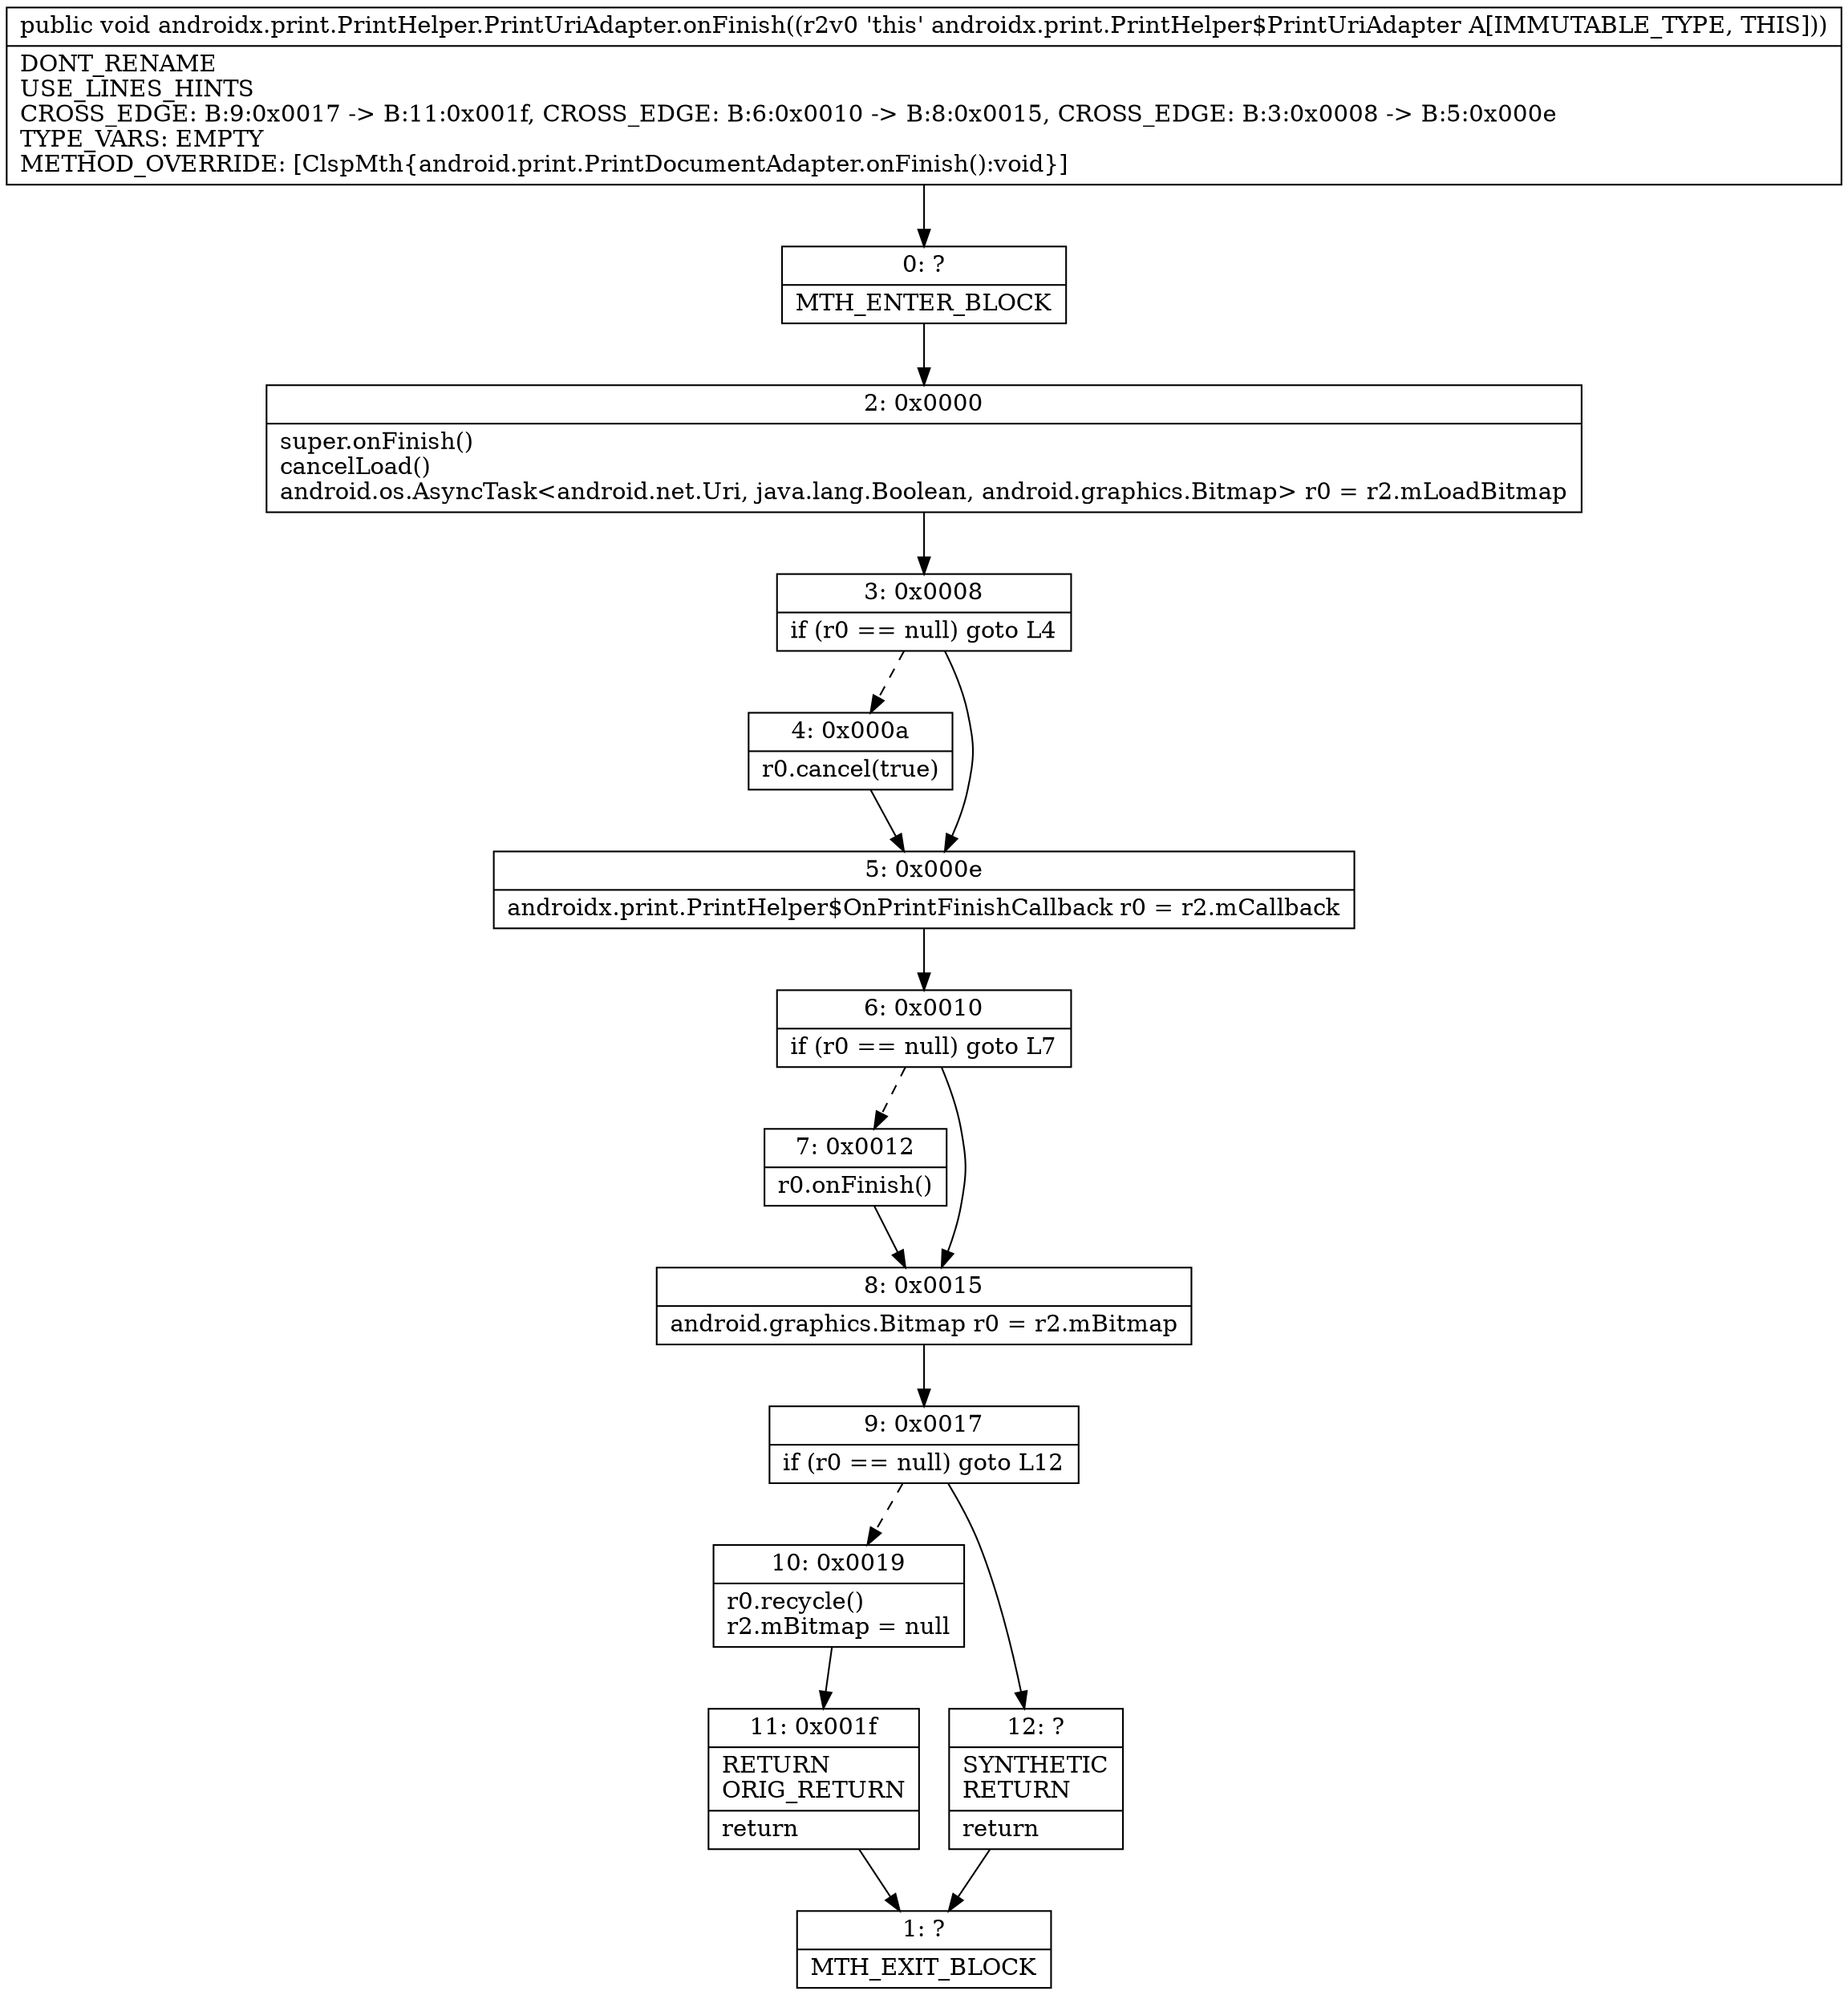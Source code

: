 digraph "CFG forandroidx.print.PrintHelper.PrintUriAdapter.onFinish()V" {
Node_0 [shape=record,label="{0\:\ ?|MTH_ENTER_BLOCK\l}"];
Node_2 [shape=record,label="{2\:\ 0x0000|super.onFinish()\lcancelLoad()\landroid.os.AsyncTask\<android.net.Uri, java.lang.Boolean, android.graphics.Bitmap\> r0 = r2.mLoadBitmap\l}"];
Node_3 [shape=record,label="{3\:\ 0x0008|if (r0 == null) goto L4\l}"];
Node_4 [shape=record,label="{4\:\ 0x000a|r0.cancel(true)\l}"];
Node_5 [shape=record,label="{5\:\ 0x000e|androidx.print.PrintHelper$OnPrintFinishCallback r0 = r2.mCallback\l}"];
Node_6 [shape=record,label="{6\:\ 0x0010|if (r0 == null) goto L7\l}"];
Node_7 [shape=record,label="{7\:\ 0x0012|r0.onFinish()\l}"];
Node_8 [shape=record,label="{8\:\ 0x0015|android.graphics.Bitmap r0 = r2.mBitmap\l}"];
Node_9 [shape=record,label="{9\:\ 0x0017|if (r0 == null) goto L12\l}"];
Node_10 [shape=record,label="{10\:\ 0x0019|r0.recycle()\lr2.mBitmap = null\l}"];
Node_11 [shape=record,label="{11\:\ 0x001f|RETURN\lORIG_RETURN\l|return\l}"];
Node_1 [shape=record,label="{1\:\ ?|MTH_EXIT_BLOCK\l}"];
Node_12 [shape=record,label="{12\:\ ?|SYNTHETIC\lRETURN\l|return\l}"];
MethodNode[shape=record,label="{public void androidx.print.PrintHelper.PrintUriAdapter.onFinish((r2v0 'this' androidx.print.PrintHelper$PrintUriAdapter A[IMMUTABLE_TYPE, THIS]))  | DONT_RENAME\lUSE_LINES_HINTS\lCROSS_EDGE: B:9:0x0017 \-\> B:11:0x001f, CROSS_EDGE: B:6:0x0010 \-\> B:8:0x0015, CROSS_EDGE: B:3:0x0008 \-\> B:5:0x000e\lTYPE_VARS: EMPTY\lMETHOD_OVERRIDE: [ClspMth\{android.print.PrintDocumentAdapter.onFinish():void\}]\l}"];
MethodNode -> Node_0;Node_0 -> Node_2;
Node_2 -> Node_3;
Node_3 -> Node_4[style=dashed];
Node_3 -> Node_5;
Node_4 -> Node_5;
Node_5 -> Node_6;
Node_6 -> Node_7[style=dashed];
Node_6 -> Node_8;
Node_7 -> Node_8;
Node_8 -> Node_9;
Node_9 -> Node_10[style=dashed];
Node_9 -> Node_12;
Node_10 -> Node_11;
Node_11 -> Node_1;
Node_12 -> Node_1;
}

